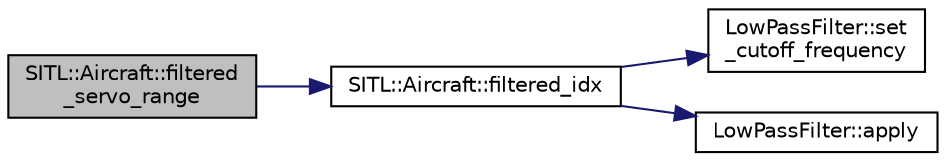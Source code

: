 digraph "SITL::Aircraft::filtered_servo_range"
{
 // INTERACTIVE_SVG=YES
  edge [fontname="Helvetica",fontsize="10",labelfontname="Helvetica",labelfontsize="10"];
  node [fontname="Helvetica",fontsize="10",shape=record];
  rankdir="LR";
  Node1 [label="SITL::Aircraft::filtered\l_servo_range",height=0.2,width=0.4,color="black", fillcolor="grey75", style="filled", fontcolor="black"];
  Node1 -> Node2 [color="midnightblue",fontsize="10",style="solid",fontname="Helvetica"];
  Node2 [label="SITL::Aircraft::filtered_idx",height=0.2,width=0.4,color="black", fillcolor="white", style="filled",URL="$classSITL_1_1Aircraft.html#a6e437d1e0d08e28422a0ce365d3fdc8e"];
  Node2 -> Node3 [color="midnightblue",fontsize="10",style="solid",fontname="Helvetica"];
  Node3 [label="LowPassFilter::set\l_cutoff_frequency",height=0.2,width=0.4,color="black", fillcolor="white", style="filled",URL="$classLowPassFilter.html#a1cc5016de137b01080fa0a6fa7fe53cd"];
  Node2 -> Node4 [color="midnightblue",fontsize="10",style="solid",fontname="Helvetica"];
  Node4 [label="LowPassFilter::apply",height=0.2,width=0.4,color="black", fillcolor="white", style="filled",URL="$classLowPassFilter.html#aa390849d2e18ff3287f92b89d8657841"];
}
